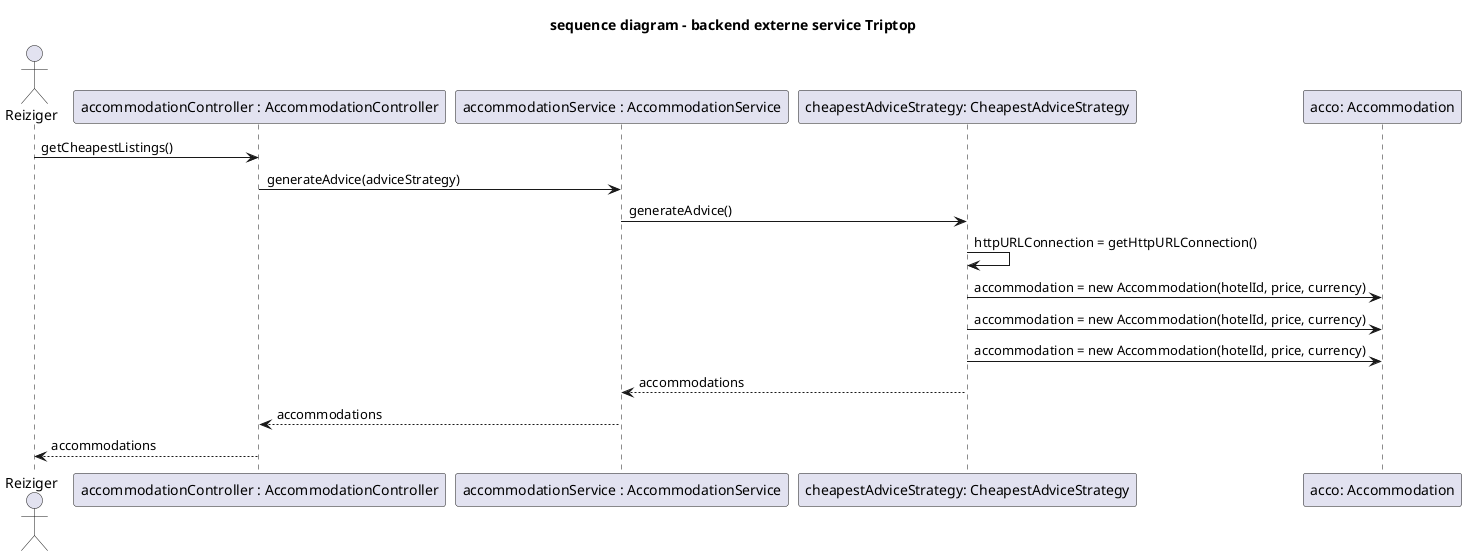@startuml

title sequence diagram - backend externe service Triptop

actor Reiziger
participant "accommodationController : AccommodationController" as controller
participant "accommodationService : AccommodationService" as service
participant "cheapestAdviceStrategy: CheapestAdviceStrategy" as CAS
participant "acco: Accommodation" as accommodation

Reiziger -> controller: getCheapestListings()
controller -> service: generateAdvice(adviceStrategy)
service -> CAS: generateAdvice()
CAS -> CAS: httpURLConnection = getHttpURLConnection()
CAS -> accommodation: accommodation = new Accommodation(hotelId, price, currency)
CAS -> accommodation: accommodation = new Accommodation(hotelId, price, currency)
CAS -> accommodation: accommodation = new Accommodation(hotelId, price, currency)
CAS --> service: accommodations
service --> controller: accommodations
controller --> Reiziger: accommodations

@enduml
